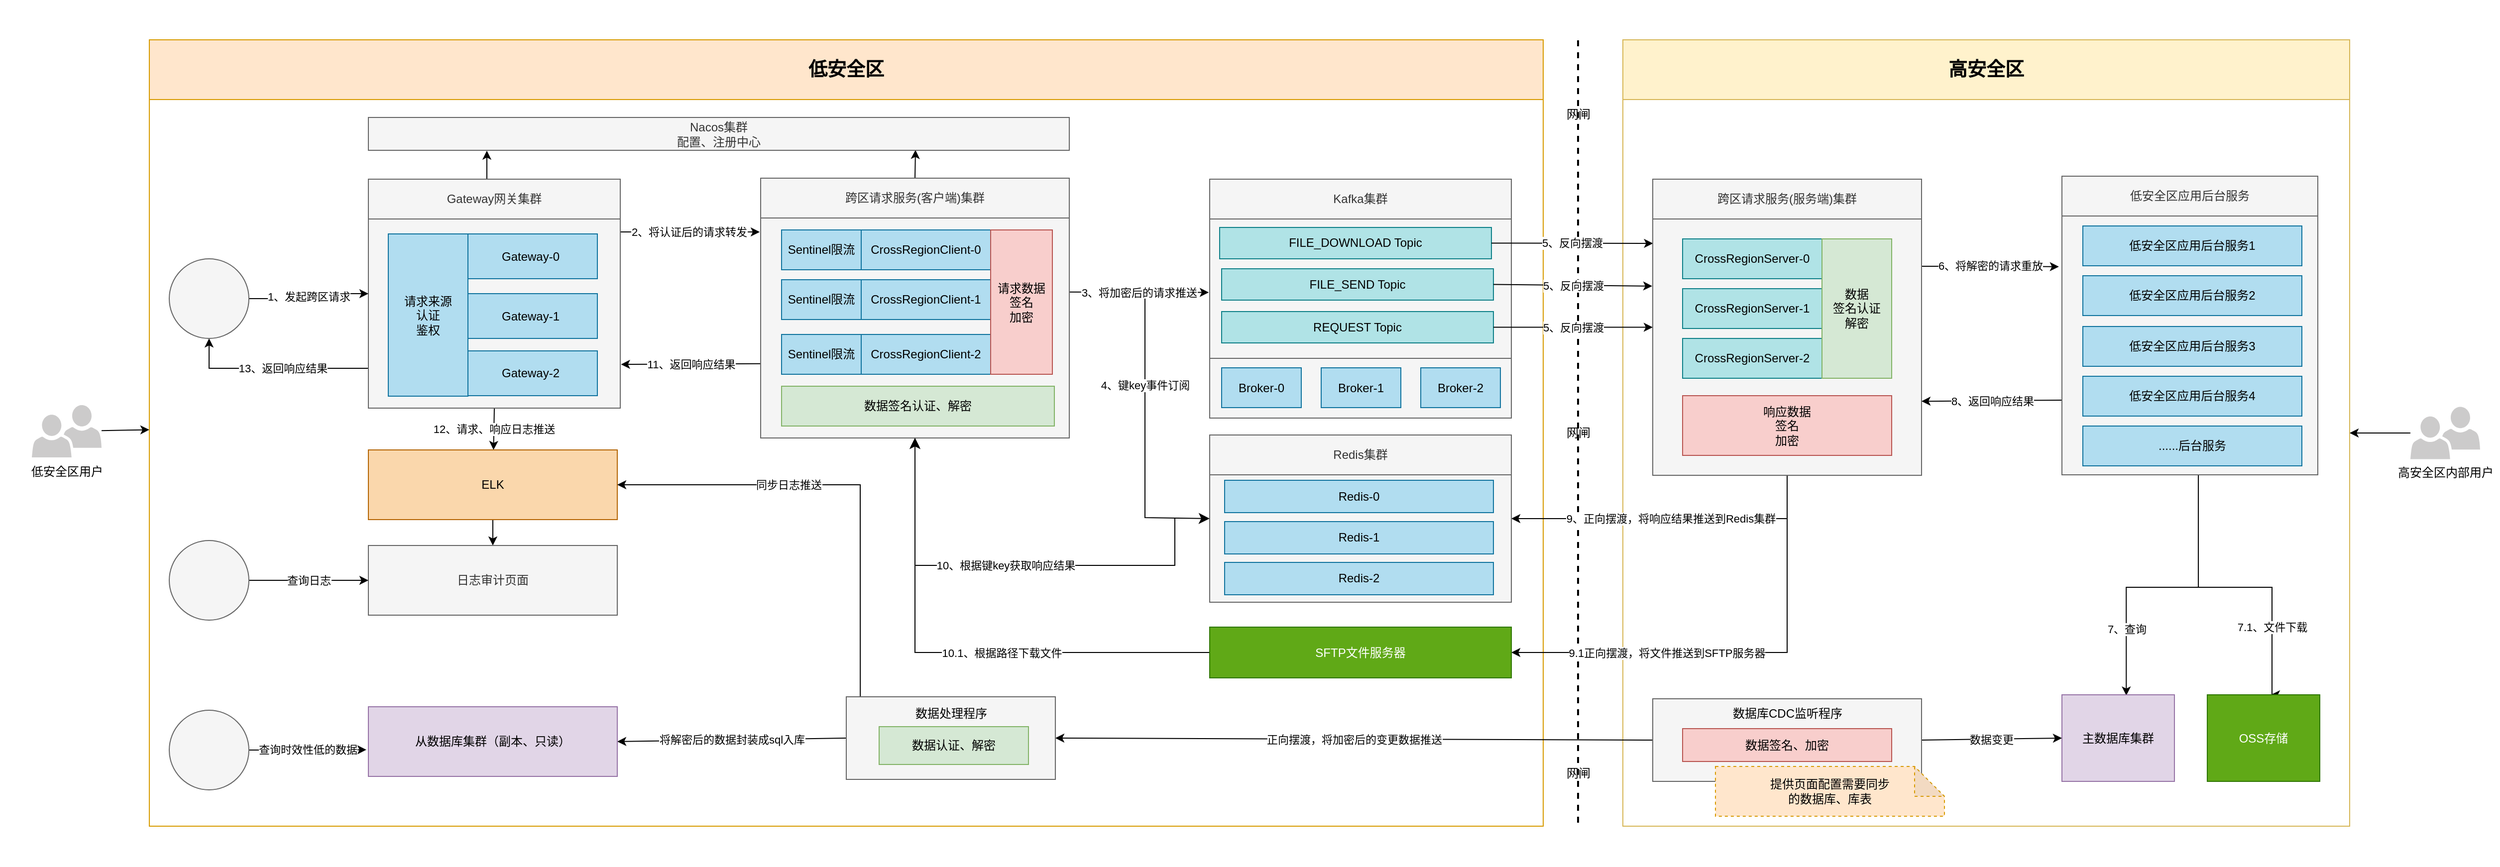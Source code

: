 <mxfile version="20.8.16" type="device"><diagram name="Page-1" id="55a83fd1-7818-8e21-69c5-c3457e3827bb"><mxGraphModel dx="2519" dy="952" grid="1" gridSize="10" guides="1" tooltips="1" connect="1" arrows="1" fold="1" page="1" pageScale="1" pageWidth="1100" pageHeight="850" background="none" math="0" shadow="0"><root><mxCell id="0"/><mxCell id="1" parent="0"/><mxCell id="TKQyDBpQea_o-T3jq619-153" value="" style="rounded=0;whiteSpace=wrap;html=1;strokeWidth=1;strokeColor=none;" parent="1" vertex="1"><mxGeometry x="-410" y="20" width="2510" height="870" as="geometry"/></mxCell><mxCell id="TKQyDBpQea_o-T3jq619-151" value="" style="rounded=0;whiteSpace=wrap;html=1;strokeWidth=1;strokeColor=#D6B656;" parent="1" vertex="1"><mxGeometry x="1220" y="60" width="730" height="790" as="geometry"/></mxCell><mxCell id="TKQyDBpQea_o-T3jq619-152" value="高安全区" style="rounded=0;whiteSpace=wrap;html=1;strokeWidth=1;fontStyle=1;fontSize=19;fillColor=#fff2cc;strokeColor=#d6b656;" parent="1" vertex="1"><mxGeometry x="1220" y="60" width="730" height="60" as="geometry"/></mxCell><mxCell id="TKQyDBpQea_o-T3jq619-149" value="" style="rounded=0;whiteSpace=wrap;html=1;strokeWidth=1;strokeColor=#d79b00;" parent="1" vertex="1"><mxGeometry x="-260" y="60" width="1400" height="790" as="geometry"/></mxCell><mxCell id="TKQyDBpQea_o-T3jq619-58" value="2、将认证后的请求转发" style="rounded=0;orthogonalLoop=1;jettySize=auto;html=1;entryX=-0.003;entryY=0.207;entryDx=0;entryDy=0;entryPerimeter=0;" parent="1" target="TKQyDBpQea_o-T3jq619-21" edge="1"><mxGeometry x="0.007" relative="1" as="geometry"><mxPoint x="210" y="253" as="sourcePoint"/><mxPoint as="offset"/></mxGeometry></mxCell><mxCell id="TKQyDBpQea_o-T3jq619-119" value="13、返回响应结果" style="edgeStyle=orthogonalEdgeStyle;rounded=0;orthogonalLoop=1;jettySize=auto;html=1;exitX=0;exitY=0.75;exitDx=0;exitDy=0;entryX=0.5;entryY=1;entryDx=0;entryDy=0;" parent="1" source="TKQyDBpQea_o-T3jq619-13" target="TKQyDBpQea_o-T3jq619-2" edge="1"><mxGeometry relative="1" as="geometry"><Array as="points"><mxPoint x="-40" y="390"/><mxPoint x="-200" y="390"/></Array></mxGeometry></mxCell><mxCell id="TKQyDBpQea_o-T3jq619-130" value="12、请求、响应日志推送" style="edgeStyle=none;rounded=0;orthogonalLoop=1;jettySize=auto;html=1;exitX=0.5;exitY=1;exitDx=0;exitDy=0;" parent="1" source="TKQyDBpQea_o-T3jq619-13" target="TKQyDBpQea_o-T3jq619-15" edge="1"><mxGeometry relative="1" as="geometry"/></mxCell><mxCell id="TKQyDBpQea_o-T3jq619-13" value="" style="rounded=0;whiteSpace=wrap;html=1;fillColor=#f5f5f5;fontColor=#333333;strokeColor=#666666;" parent="1" vertex="1"><mxGeometry x="-40" y="200" width="253" height="230" as="geometry"/></mxCell><mxCell id="TKQyDBpQea_o-T3jq619-19" value="1、发起跨区请求" style="edgeStyle=orthogonalEdgeStyle;rounded=0;orthogonalLoop=1;jettySize=auto;html=1;exitX=1;exitY=0.5;exitDx=0;exitDy=0;entryX=0;entryY=0.5;entryDx=0;entryDy=0;" parent="1" source="TKQyDBpQea_o-T3jq619-2" target="TKQyDBpQea_o-T3jq619-13" edge="1"><mxGeometry x="-0.005" relative="1" as="geometry"><mxPoint as="offset"/></mxGeometry></mxCell><mxCell id="TKQyDBpQea_o-T3jq619-2" value="" style="ellipse;whiteSpace=wrap;html=1;aspect=fixed;fillColor=#f5f5f5;fontColor=#333333;strokeColor=#666666;" parent="1" vertex="1"><mxGeometry x="-240" y="280" width="80" height="80" as="geometry"/></mxCell><mxCell id="TKQyDBpQea_o-T3jq619-116" style="edgeStyle=orthogonalEdgeStyle;rounded=0;orthogonalLoop=1;jettySize=auto;html=1;exitX=0.5;exitY=0;exitDx=0;exitDy=0;entryX=0.17;entryY=1.011;entryDx=0;entryDy=0;entryPerimeter=0;" parent="1" source="TKQyDBpQea_o-T3jq619-4" target="TKQyDBpQea_o-T3jq619-20" edge="1"><mxGeometry relative="1" as="geometry"/></mxCell><mxCell id="TKQyDBpQea_o-T3jq619-4" value="Gateway网关集群" style="rounded=0;whiteSpace=wrap;html=1;" parent="1" vertex="1"><mxGeometry x="-40" y="200" width="253" height="40" as="geometry"/></mxCell><mxCell id="TKQyDBpQea_o-T3jq619-9" value="Gateway-0" style="rounded=0;whiteSpace=wrap;html=1;fillColor=#b1ddf0;strokeColor=#10739e;" parent="1" vertex="1"><mxGeometry x="56" y="255" width="134" height="45" as="geometry"/></mxCell><mxCell id="TKQyDBpQea_o-T3jq619-11" value="Gateway-1" style="rounded=0;whiteSpace=wrap;html=1;fillColor=#b1ddf0;strokeColor=#10739e;" parent="1" vertex="1"><mxGeometry x="56" y="315" width="134" height="45" as="geometry"/></mxCell><mxCell id="TKQyDBpQea_o-T3jq619-12" value="Gateway-2" style="rounded=0;whiteSpace=wrap;html=1;fillColor=#b1ddf0;strokeColor=#10739e;" parent="1" vertex="1"><mxGeometry x="56" y="372.5" width="134" height="45" as="geometry"/></mxCell><mxCell id="TKQyDBpQea_o-T3jq619-18" style="edgeStyle=orthogonalEdgeStyle;rounded=0;orthogonalLoop=1;jettySize=auto;html=1;exitX=0.5;exitY=1;exitDx=0;exitDy=0;entryX=0.5;entryY=0;entryDx=0;entryDy=0;" parent="1" source="TKQyDBpQea_o-T3jq619-15" target="TKQyDBpQea_o-T3jq619-17" edge="1"><mxGeometry relative="1" as="geometry"/></mxCell><mxCell id="TKQyDBpQea_o-T3jq619-15" value="ELK" style="rounded=0;whiteSpace=wrap;html=1;fillColor=#fad7ac;strokeColor=#b46504;" parent="1" vertex="1"><mxGeometry x="-40" y="472" width="250" height="70" as="geometry"/></mxCell><mxCell id="TKQyDBpQea_o-T3jq619-17" value="日志审计页面" style="rounded=0;whiteSpace=wrap;html=1;fillColor=#f5f5f5;fontColor=#333333;strokeColor=#666666;" parent="1" vertex="1"><mxGeometry x="-40" y="568" width="250" height="70" as="geometry"/></mxCell><mxCell id="TKQyDBpQea_o-T3jq619-20" value="Nacos集群&lt;br&gt;配置、注册中心" style="rounded=0;whiteSpace=wrap;html=1;labelPosition=center;verticalLabelPosition=middle;align=center;verticalAlign=middle;" parent="1" vertex="1"><mxGeometry x="-40" y="138" width="700" height="33" as="geometry"/></mxCell><mxCell id="TKQyDBpQea_o-T3jq619-57" value="3、将加密后的请求推送" style="rounded=0;orthogonalLoop=1;jettySize=auto;html=1;exitX=0.999;exitY=0.438;exitDx=0;exitDy=0;entryX=-0.003;entryY=0.474;entryDx=0;entryDy=0;entryPerimeter=0;exitPerimeter=0;" parent="1" source="TKQyDBpQea_o-T3jq619-21" target="TKQyDBpQea_o-T3jq619-27" edge="1"><mxGeometry relative="1" as="geometry"/></mxCell><mxCell id="TKQyDBpQea_o-T3jq619-91" value="11、返回响应结果" style="rounded=0;orthogonalLoop=1;jettySize=auto;html=1;exitX=-0.001;exitY=0.714;exitDx=0;exitDy=0;exitPerimeter=0;entryX=1.003;entryY=0.809;entryDx=0;entryDy=0;entryPerimeter=0;" parent="1" source="TKQyDBpQea_o-T3jq619-21" target="TKQyDBpQea_o-T3jq619-13" edge="1"><mxGeometry relative="1" as="geometry"><mxPoint x="210" y="385" as="targetPoint"/></mxGeometry></mxCell><mxCell id="TKQyDBpQea_o-T3jq619-21" value="" style="rounded=0;whiteSpace=wrap;html=1;fillColor=#f5f5f5;fontColor=#333333;strokeColor=#666666;" parent="1" vertex="1"><mxGeometry x="354" y="199" width="310" height="261" as="geometry"/></mxCell><mxCell id="TKQyDBpQea_o-T3jq619-117" style="edgeStyle=orthogonalEdgeStyle;rounded=0;orthogonalLoop=1;jettySize=auto;html=1;exitX=0.5;exitY=0;exitDx=0;exitDy=0;entryX=0.785;entryY=0.989;entryDx=0;entryDy=0;entryPerimeter=0;" parent="1" source="TKQyDBpQea_o-T3jq619-22" target="TKQyDBpQea_o-T3jq619-20" edge="1"><mxGeometry relative="1" as="geometry"/></mxCell><mxCell id="TKQyDBpQea_o-T3jq619-22" value="跨区请求服务(客户端)集群" style="rounded=0;whiteSpace=wrap;html=1;fillColor=#f5f5f5;fontColor=#333333;strokeColor=#666666;" parent="1" vertex="1"><mxGeometry x="354" y="199" width="310" height="40" as="geometry"/></mxCell><mxCell id="TKQyDBpQea_o-T3jq619-23" value="CrossRegionClient-0" style="rounded=0;whiteSpace=wrap;html=1;fillColor=#b1ddf0;strokeColor=#10739e;" parent="1" vertex="1"><mxGeometry x="455" y="251" width="130" height="40" as="geometry"/></mxCell><mxCell id="TKQyDBpQea_o-T3jq619-24" value="CrossRegionClient-1" style="rounded=0;whiteSpace=wrap;html=1;fillColor=#b1ddf0;strokeColor=#10739e;" parent="1" vertex="1"><mxGeometry x="455" y="301" width="130" height="40" as="geometry"/></mxCell><mxCell id="TKQyDBpQea_o-T3jq619-25" value="CrossRegionClient-2" style="rounded=0;whiteSpace=wrap;html=1;fillColor=#b1ddf0;strokeColor=#10739e;" parent="1" vertex="1"><mxGeometry x="455" y="356" width="130" height="40" as="geometry"/></mxCell><mxCell id="TKQyDBpQea_o-T3jq619-27" value="" style="rounded=0;whiteSpace=wrap;html=1;fillColor=#f5f5f5;fontColor=#333333;strokeColor=#666666;" parent="1" vertex="1"><mxGeometry x="805" y="200" width="303" height="240" as="geometry"/></mxCell><mxCell id="TKQyDBpQea_o-T3jq619-28" value="Kafka集群" style="rounded=0;whiteSpace=wrap;html=1;fillColor=#f5f5f5;fontColor=#333333;strokeColor=#666666;" parent="1" vertex="1"><mxGeometry x="805" y="200" width="303" height="40" as="geometry"/></mxCell><mxCell id="TKQyDBpQea_o-T3jq619-29" value="Broker-0" style="rounded=0;whiteSpace=wrap;html=1;fillColor=#b1ddf0;strokeColor=#10739e;" parent="1" vertex="1"><mxGeometry x="817" y="389.5" width="80" height="40" as="geometry"/></mxCell><mxCell id="TKQyDBpQea_o-T3jq619-30" value="Broker-1" style="rounded=0;whiteSpace=wrap;html=1;fillColor=#b1ddf0;strokeColor=#10739e;" parent="1" vertex="1"><mxGeometry x="917" y="389.5" width="80" height="40" as="geometry"/></mxCell><mxCell id="TKQyDBpQea_o-T3jq619-31" value="Broker-2" style="rounded=0;whiteSpace=wrap;html=1;fillColor=#b1ddf0;strokeColor=#10739e;" parent="1" vertex="1"><mxGeometry x="1017" y="389.5" width="80" height="40" as="geometry"/></mxCell><mxCell id="TKQyDBpQea_o-T3jq619-32" value="" style="line;strokeWidth=1;html=1;fillColor=#f5f5f5;fontColor=#333333;strokeColor=#666666;" parent="1" vertex="1"><mxGeometry x="805" y="375" width="303" height="10" as="geometry"/></mxCell><mxCell id="TKQyDBpQea_o-T3jq619-33" value="REQUEST Topic" style="rounded=0;whiteSpace=wrap;html=1;strokeWidth=1;fillColor=#b0e3e6;strokeColor=#0e8088;" parent="1" vertex="1"><mxGeometry x="817" y="333" width="273" height="31.5" as="geometry"/></mxCell><mxCell id="TKQyDBpQea_o-T3jq619-34" value="FILE_SEND Topic" style="rounded=0;whiteSpace=wrap;html=1;strokeWidth=1;fillColor=#b0e3e6;strokeColor=#0e8088;" parent="1" vertex="1"><mxGeometry x="817" y="290" width="273" height="31.5" as="geometry"/></mxCell><mxCell id="TKQyDBpQea_o-T3jq619-35" value="FILE_DOWNLOAD Topic" style="rounded=0;whiteSpace=wrap;html=1;strokeWidth=1;fillColor=#b0e3e6;strokeColor=#0e8088;" parent="1" vertex="1"><mxGeometry x="815" y="248.5" width="273" height="31.5" as="geometry"/></mxCell><mxCell id="TKQyDBpQea_o-T3jq619-39" value="" style="line;strokeWidth=2;direction=south;html=1;dashed=1;" parent="1" vertex="1"><mxGeometry x="1170" y="60.5" width="10" height="790.5" as="geometry"/></mxCell><mxCell id="TKQyDBpQea_o-T3jq619-43" value="网闸" style="text;html=1;align=center;verticalAlign=middle;resizable=0;points=[];autosize=1;strokeColor=none;fillColor=none;" parent="1" vertex="1"><mxGeometry x="1420" y="375" width="50" height="30" as="geometry"/></mxCell><mxCell id="TKQyDBpQea_o-T3jq619-51" value="5、反向摆渡" style="edgeStyle=orthogonalEdgeStyle;rounded=0;orthogonalLoop=1;jettySize=auto;html=1;exitX=0;exitY=0.5;exitDx=0;exitDy=0;startArrow=classic;startFill=1;endArrow=none;endFill=0;" parent="1" source="TKQyDBpQea_o-T3jq619-44" target="TKQyDBpQea_o-T3jq619-33" edge="1"><mxGeometry relative="1" as="geometry"/></mxCell><mxCell id="TKQyDBpQea_o-T3jq619-73" value="6、将解密的请求重放" style="edgeStyle=orthogonalEdgeStyle;rounded=0;orthogonalLoop=1;jettySize=auto;html=1;exitX=0.999;exitY=0.294;exitDx=0;exitDy=0;entryX=-0.012;entryY=0.303;entryDx=0;entryDy=0;entryPerimeter=0;exitPerimeter=0;" parent="1" source="TKQyDBpQea_o-T3jq619-44" target="TKQyDBpQea_o-T3jq619-62" edge="1"><mxGeometry relative="1" as="geometry"/></mxCell><mxCell id="TKQyDBpQea_o-T3jq619-88" value="9、正向摆渡，将响应结果推送到Redis集群" style="edgeStyle=orthogonalEdgeStyle;rounded=0;orthogonalLoop=1;jettySize=auto;html=1;exitX=0.5;exitY=1;exitDx=0;exitDy=0;entryX=1;entryY=0.5;entryDx=0;entryDy=0;" parent="1" source="TKQyDBpQea_o-T3jq619-44" target="TKQyDBpQea_o-T3jq619-78" edge="1"><mxGeometry relative="1" as="geometry"/></mxCell><mxCell id="TKQyDBpQea_o-T3jq619-124" value="5、反向摆渡" style="rounded=0;orthogonalLoop=1;jettySize=auto;html=1;exitX=-0.002;exitY=0.361;exitDx=0;exitDy=0;entryX=1;entryY=0.5;entryDx=0;entryDy=0;exitPerimeter=0;endArrow=none;endFill=0;startArrow=classic;startFill=1;" parent="1" source="TKQyDBpQea_o-T3jq619-44" target="TKQyDBpQea_o-T3jq619-34" edge="1"><mxGeometry relative="1" as="geometry"/></mxCell><mxCell id="TKQyDBpQea_o-T3jq619-125" value="5、反向摆渡" style="edgeStyle=none;rounded=0;orthogonalLoop=1;jettySize=auto;html=1;exitX=0.001;exitY=0.217;exitDx=0;exitDy=0;entryX=1;entryY=0.5;entryDx=0;entryDy=0;exitPerimeter=0;startArrow=classic;startFill=1;endArrow=none;endFill=0;" parent="1" source="TKQyDBpQea_o-T3jq619-44" target="TKQyDBpQea_o-T3jq619-35" edge="1"><mxGeometry relative="1" as="geometry"/></mxCell><mxCell id="TKQyDBpQea_o-T3jq619-137" value="9.1正向摆渡，将文件推送到SFTP服务器" style="edgeStyle=orthogonalEdgeStyle;rounded=0;orthogonalLoop=1;jettySize=auto;html=1;exitX=0.5;exitY=1;exitDx=0;exitDy=0;entryX=1;entryY=0.5;entryDx=0;entryDy=0;" parent="1" source="TKQyDBpQea_o-T3jq619-44" target="TKQyDBpQea_o-T3jq619-135" edge="1"><mxGeometry x="0.315" relative="1" as="geometry"><mxPoint as="offset"/></mxGeometry></mxCell><mxCell id="TKQyDBpQea_o-T3jq619-44" value="" style="rounded=0;whiteSpace=wrap;html=1;fillColor=#f5f5f5;fontColor=#333333;strokeColor=#666666;" parent="1" vertex="1"><mxGeometry x="1250" y="200" width="270" height="297.5" as="geometry"/></mxCell><mxCell id="TKQyDBpQea_o-T3jq619-45" value="跨区请求服务(服务端)集群&lt;br&gt;" style="rounded=0;whiteSpace=wrap;html=1;fillColor=#f5f5f5;fontColor=#333333;strokeColor=#666666;" parent="1" vertex="1"><mxGeometry x="1250" y="200" width="270" height="40" as="geometry"/></mxCell><mxCell id="TKQyDBpQea_o-T3jq619-46" value="CrossRegionServer-0" style="rounded=0;whiteSpace=wrap;html=1;fillColor=#b0e3e6;strokeColor=#0e8088;" parent="1" vertex="1"><mxGeometry x="1280" y="260" width="140" height="40" as="geometry"/></mxCell><mxCell id="TKQyDBpQea_o-T3jq619-47" value="CrossRegionServer-1" style="rounded=0;whiteSpace=wrap;html=1;fillColor=#b0e3e6;strokeColor=#0e8088;" parent="1" vertex="1"><mxGeometry x="1280" y="310" width="140" height="40" as="geometry"/></mxCell><mxCell id="TKQyDBpQea_o-T3jq619-48" value="CrossRegionServer-2" style="rounded=0;whiteSpace=wrap;html=1;fillColor=#b0e3e6;strokeColor=#0e8088;" parent="1" vertex="1"><mxGeometry x="1280" y="360" width="140" height="40" as="geometry"/></mxCell><mxCell id="TKQyDBpQea_o-T3jq619-59" value="Sentinel限流" style="rounded=0;whiteSpace=wrap;html=1;strokeWidth=1;fillColor=#b1ddf0;strokeColor=#10739e;" parent="1" vertex="1"><mxGeometry x="375" y="251" width="80" height="40" as="geometry"/></mxCell><mxCell id="TKQyDBpQea_o-T3jq619-60" value="Sentinel限流" style="rounded=0;whiteSpace=wrap;html=1;strokeWidth=1;fillColor=#b1ddf0;strokeColor=#10739e;" parent="1" vertex="1"><mxGeometry x="375" y="301" width="80" height="40" as="geometry"/></mxCell><mxCell id="TKQyDBpQea_o-T3jq619-61" value="Sentinel限流" style="rounded=0;whiteSpace=wrap;html=1;strokeWidth=1;fillColor=#b1ddf0;strokeColor=#10739e;" parent="1" vertex="1"><mxGeometry x="375" y="356" width="80" height="40" as="geometry"/></mxCell><mxCell id="TKQyDBpQea_o-T3jq619-76" value="8、返回响应结果" style="rounded=0;orthogonalLoop=1;jettySize=auto;html=1;exitX=0;exitY=0.75;exitDx=0;exitDy=0;entryX=1;entryY=0.75;entryDx=0;entryDy=0;" parent="1" source="TKQyDBpQea_o-T3jq619-62" target="TKQyDBpQea_o-T3jq619-44" edge="1"><mxGeometry relative="1" as="geometry"/></mxCell><mxCell id="TKQyDBpQea_o-T3jq619-145" value="7.1、文件下载" style="edgeStyle=orthogonalEdgeStyle;rounded=0;orthogonalLoop=1;jettySize=auto;html=1;exitX=0.5;exitY=1;exitDx=0;exitDy=0;entryX=0.566;entryY=0;entryDx=0;entryDy=0;entryPerimeter=0;" parent="1" source="TKQyDBpQea_o-T3jq619-62" target="TKQyDBpQea_o-T3jq619-131" edge="1"><mxGeometry x="0.542" relative="1" as="geometry"><Array as="points"><mxPoint x="1798" y="497"/><mxPoint x="1798" y="610"/><mxPoint x="1872" y="610"/></Array><mxPoint as="offset"/></mxGeometry></mxCell><mxCell id="TKQyDBpQea_o-T3jq619-146" value="7、查询" style="edgeStyle=orthogonalEdgeStyle;rounded=0;orthogonalLoop=1;jettySize=auto;html=1;exitX=0.5;exitY=1;exitDx=0;exitDy=0;entryX=0.572;entryY=0.008;entryDx=0;entryDy=0;entryPerimeter=0;" parent="1" source="TKQyDBpQea_o-T3jq619-62" target="TKQyDBpQea_o-T3jq619-68" edge="1"><mxGeometry x="0.549" relative="1" as="geometry"><Array as="points"><mxPoint x="1798" y="497"/><mxPoint x="1798" y="610"/><mxPoint x="1726" y="610"/></Array><mxPoint y="1" as="offset"/></mxGeometry></mxCell><mxCell id="TKQyDBpQea_o-T3jq619-62" value="" style="rounded=0;whiteSpace=wrap;html=1;strokeWidth=1;fillColor=#f5f5f5;fontColor=#333333;strokeColor=#666666;" parent="1" vertex="1"><mxGeometry x="1661" y="197" width="257" height="300" as="geometry"/></mxCell><mxCell id="TKQyDBpQea_o-T3jq619-68" value="主数据库集群" style="rounded=0;whiteSpace=wrap;html=1;strokeWidth=1;fillColor=#e1d5e7;strokeColor=#9673a6;" parent="1" vertex="1"><mxGeometry x="1661" y="718" width="113" height="87" as="geometry"/></mxCell><mxCell id="TKQyDBpQea_o-T3jq619-71" value="数据&lt;br&gt;签名认证&lt;br&gt;解密" style="rounded=0;whiteSpace=wrap;html=1;strokeWidth=1;fillColor=#d5e8d4;strokeColor=#82b366;" parent="1" vertex="1"><mxGeometry x="1420" y="260" width="70" height="140" as="geometry"/></mxCell><mxCell id="TKQyDBpQea_o-T3jq619-72" value="请求来源&lt;br&gt;认证&lt;br&gt;鉴权" style="rounded=0;whiteSpace=wrap;html=1;strokeWidth=1;fillColor=#b1ddf0;strokeColor=#10739e;" parent="1" vertex="1"><mxGeometry x="-20" y="255" width="80" height="163" as="geometry"/></mxCell><mxCell id="TKQyDBpQea_o-T3jq619-74" value="数据签名认证、解密" style="rounded=0;whiteSpace=wrap;html=1;strokeWidth=1;fillColor=#d5e8d4;strokeColor=#82b366;" parent="1" vertex="1"><mxGeometry x="375" y="408" width="274" height="40" as="geometry"/></mxCell><mxCell id="TKQyDBpQea_o-T3jq619-77" value="响应数据&lt;br&gt;签名&lt;br&gt;加密" style="rounded=0;whiteSpace=wrap;html=1;strokeWidth=1;fillColor=#f8cecc;strokeColor=#b85450;" parent="1" vertex="1"><mxGeometry x="1280" y="417.5" width="210" height="60" as="geometry"/></mxCell><mxCell id="TKQyDBpQea_o-T3jq619-78" value="" style="rounded=0;whiteSpace=wrap;html=1;fillColor=#f5f5f5;fontColor=#333333;strokeColor=#666666;" parent="1" vertex="1"><mxGeometry x="805" y="457" width="303" height="168" as="geometry"/></mxCell><mxCell id="TKQyDBpQea_o-T3jq619-79" value="Redis集群" style="rounded=0;whiteSpace=wrap;html=1;fillColor=#f5f5f5;fontColor=#333333;strokeColor=#666666;" parent="1" vertex="1"><mxGeometry x="805" y="457" width="303" height="40" as="geometry"/></mxCell><mxCell id="TKQyDBpQea_o-T3jq619-80" value="Redis-0" style="rounded=0;whiteSpace=wrap;html=1;fillColor=#b1ddf0;strokeColor=#10739e;" parent="1" vertex="1"><mxGeometry x="820" y="502.5" width="270" height="32.5" as="geometry"/></mxCell><mxCell id="TKQyDBpQea_o-T3jq619-81" value="Redis-1" style="rounded=0;whiteSpace=wrap;html=1;fillColor=#b1ddf0;strokeColor=#10739e;" parent="1" vertex="1"><mxGeometry x="820" y="544" width="270" height="32.5" as="geometry"/></mxCell><mxCell id="TKQyDBpQea_o-T3jq619-82" value="Redis-2" style="rounded=0;whiteSpace=wrap;html=1;fillColor=#b1ddf0;strokeColor=#10739e;" parent="1" vertex="1"><mxGeometry x="820" y="585" width="270" height="32.5" as="geometry"/></mxCell><mxCell id="TKQyDBpQea_o-T3jq619-86" value="" style="elbow=vertical;endArrow=classic;html=1;rounded=0;endSize=8;startSize=8;entryX=0;entryY=0.5;entryDx=0;entryDy=0;" parent="1" target="TKQyDBpQea_o-T3jq619-78" edge="1"><mxGeometry width="50" height="50" relative="1" as="geometry"><mxPoint x="740" y="320" as="sourcePoint"/><mxPoint x="800" y="540" as="targetPoint"/><Array as="points"><mxPoint x="740" y="540"/></Array></mxGeometry></mxCell><mxCell id="TKQyDBpQea_o-T3jq619-87" value="4、键key事件订阅" style="edgeLabel;html=1;align=center;verticalAlign=middle;resizable=0;points=[];" parent="TKQyDBpQea_o-T3jq619-86" vertex="1" connectable="0"><mxGeometry x="-0.277" y="1" relative="1" as="geometry"><mxPoint x="-1" y="-16" as="offset"/></mxGeometry></mxCell><mxCell id="TKQyDBpQea_o-T3jq619-89" value="10、根据键key获取响应结果" style="edgeStyle=segmentEdgeStyle;endArrow=classic;html=1;curved=0;rounded=0;endSize=8;startSize=8;entryX=0.5;entryY=1;entryDx=0;entryDy=0;" parent="1" target="TKQyDBpQea_o-T3jq619-21" edge="1"><mxGeometry width="50" height="50" relative="1" as="geometry"><mxPoint x="770" y="540" as="sourcePoint"/><mxPoint x="950" y="710" as="targetPoint"/><Array as="points"><mxPoint x="770" y="540"/><mxPoint x="770" y="588"/><mxPoint x="509" y="588"/></Array></mxGeometry></mxCell><mxCell id="TKQyDBpQea_o-T3jq619-92" value="请求数据&lt;br style=&quot;border-color: var(--border-color);&quot;&gt;签名&lt;br style=&quot;border-color: var(--border-color);&quot;&gt;加密" style="rounded=0;whiteSpace=wrap;html=1;strokeWidth=1;fillColor=#f8cecc;strokeColor=#b85450;" parent="1" vertex="1"><mxGeometry x="585" y="251" width="62" height="145" as="geometry"/></mxCell><mxCell id="TKQyDBpQea_o-T3jq619-99" value="数据变更" style="edgeStyle=none;rounded=0;orthogonalLoop=1;jettySize=auto;html=1;exitX=1;exitY=0.5;exitDx=0;exitDy=0;entryX=0;entryY=0.5;entryDx=0;entryDy=0;" parent="1" source="TKQyDBpQea_o-T3jq619-95" target="TKQyDBpQea_o-T3jq619-68" edge="1"><mxGeometry relative="1" as="geometry"/></mxCell><mxCell id="TKQyDBpQea_o-T3jq619-103" value="正向摆渡，将加密后的变更数据推送" style="edgeStyle=none;rounded=0;orthogonalLoop=1;jettySize=auto;html=1;exitX=0;exitY=0.5;exitDx=0;exitDy=0;entryX=1;entryY=0.5;entryDx=0;entryDy=0;" parent="1" source="TKQyDBpQea_o-T3jq619-95" target="TKQyDBpQea_o-T3jq619-100" edge="1"><mxGeometry relative="1" as="geometry"/></mxCell><mxCell id="TKQyDBpQea_o-T3jq619-95" value="" style="rounded=0;whiteSpace=wrap;html=1;strokeWidth=1;labelPosition=center;verticalLabelPosition=middle;align=center;verticalAlign=middle;textDirection=ltr;fillColor=#f5f5f5;fontColor=#333333;strokeColor=#666666;" parent="1" vertex="1"><mxGeometry x="1250" y="722" width="270" height="83" as="geometry"/></mxCell><mxCell id="TKQyDBpQea_o-T3jq619-97" value="数据库CDC监听程序" style="text;html=1;align=center;verticalAlign=middle;resizable=0;points=[];autosize=1;strokeColor=none;fillColor=none;" parent="1" vertex="1"><mxGeometry x="1320" y="722" width="130" height="30" as="geometry"/></mxCell><mxCell id="TKQyDBpQea_o-T3jq619-98" value="数据签名、加密" style="rounded=0;whiteSpace=wrap;html=1;strokeWidth=1;fillColor=#f8cecc;strokeColor=#b85450;" parent="1" vertex="1"><mxGeometry x="1280" y="752" width="210" height="33" as="geometry"/></mxCell><mxCell id="TKQyDBpQea_o-T3jq619-107" value="将解密后的数据封装成sql入库" style="edgeStyle=none;rounded=0;orthogonalLoop=1;jettySize=auto;html=1;exitX=0;exitY=0.5;exitDx=0;exitDy=0;entryX=1;entryY=0.5;entryDx=0;entryDy=0;" parent="1" source="TKQyDBpQea_o-T3jq619-100" target="TKQyDBpQea_o-T3jq619-106" edge="1"><mxGeometry relative="1" as="geometry"/></mxCell><mxCell id="TKQyDBpQea_o-T3jq619-128" value="同步日志推送" style="edgeStyle=none;rounded=0;orthogonalLoop=1;jettySize=auto;html=1;exitX=0.067;exitY=0.003;exitDx=0;exitDy=0;entryX=1;entryY=0.5;entryDx=0;entryDy=0;exitPerimeter=0;" parent="1" source="TKQyDBpQea_o-T3jq619-100" target="TKQyDBpQea_o-T3jq619-15" edge="1"><mxGeometry x="0.248" relative="1" as="geometry"><Array as="points"><mxPoint x="454" y="507"/></Array><mxPoint as="offset"/></mxGeometry></mxCell><mxCell id="TKQyDBpQea_o-T3jq619-100" value="" style="rounded=0;whiteSpace=wrap;html=1;strokeWidth=1;labelPosition=center;verticalLabelPosition=middle;align=center;verticalAlign=middle;textDirection=ltr;fillColor=#f5f5f5;fontColor=#333333;strokeColor=#666666;" parent="1" vertex="1"><mxGeometry x="440" y="720" width="210" height="83" as="geometry"/></mxCell><mxCell id="TKQyDBpQea_o-T3jq619-101" value="数据处理程序" style="text;html=1;align=center;verticalAlign=middle;resizable=0;points=[];autosize=1;strokeColor=none;fillColor=none;" parent="1" vertex="1"><mxGeometry x="495" y="722" width="100" height="30" as="geometry"/></mxCell><mxCell id="TKQyDBpQea_o-T3jq619-102" value="数据认证、解密" style="rounded=0;whiteSpace=wrap;html=1;strokeWidth=1;fillColor=#d5e8d4;strokeColor=#82b366;" parent="1" vertex="1"><mxGeometry x="473" y="750" width="150" height="38" as="geometry"/></mxCell><mxCell id="TKQyDBpQea_o-T3jq619-104" value="网闸" style="text;html=1;align=center;verticalAlign=middle;resizable=0;points=[];autosize=1;strokeColor=none;fillColor=none;" parent="1" vertex="1"><mxGeometry x="1150" y="120" width="50" height="30" as="geometry"/></mxCell><mxCell id="TKQyDBpQea_o-T3jq619-105" value="网闸" style="text;html=1;align=center;verticalAlign=middle;resizable=0;points=[];autosize=1;strokeColor=none;fillColor=none;" parent="1" vertex="1"><mxGeometry x="1150" y="782" width="50" height="30" as="geometry"/></mxCell><mxCell id="TKQyDBpQea_o-T3jq619-106" value="从数据库集群（副本、只读）" style="rounded=0;whiteSpace=wrap;html=1;strokeWidth=1;fillColor=#e1d5e7;strokeColor=#9673a6;" parent="1" vertex="1"><mxGeometry x="-40" y="730" width="250" height="70" as="geometry"/></mxCell><mxCell id="TKQyDBpQea_o-T3jq619-110" value="查询日志" style="edgeStyle=none;rounded=0;orthogonalLoop=1;jettySize=auto;html=1;exitX=1;exitY=0.5;exitDx=0;exitDy=0;entryX=0;entryY=0.5;entryDx=0;entryDy=0;" parent="1" source="TKQyDBpQea_o-T3jq619-109" target="TKQyDBpQea_o-T3jq619-17" edge="1"><mxGeometry relative="1" as="geometry"/></mxCell><mxCell id="TKQyDBpQea_o-T3jq619-109" value="" style="ellipse;whiteSpace=wrap;html=1;aspect=fixed;strokeWidth=1;fillColor=#f5f5f5;fontColor=#333333;strokeColor=#666666;" parent="1" vertex="1"><mxGeometry x="-240" y="563" width="80" height="80" as="geometry"/></mxCell><mxCell id="TKQyDBpQea_o-T3jq619-112" value="查询时效性低的数据" style="edgeStyle=none;rounded=0;orthogonalLoop=1;jettySize=auto;html=1;exitX=1;exitY=0.5;exitDx=0;exitDy=0;entryX=-0.008;entryY=0.617;entryDx=0;entryDy=0;entryPerimeter=0;" parent="1" source="TKQyDBpQea_o-T3jq619-111" target="TKQyDBpQea_o-T3jq619-106" edge="1"><mxGeometry relative="1" as="geometry"/></mxCell><mxCell id="TKQyDBpQea_o-T3jq619-111" value="" style="ellipse;whiteSpace=wrap;html=1;aspect=fixed;strokeWidth=1;fillColor=#f5f5f5;fontColor=#333333;strokeColor=#666666;" parent="1" vertex="1"><mxGeometry x="-240" y="733.5" width="80" height="80" as="geometry"/></mxCell><mxCell id="TKQyDBpQea_o-T3jq619-126" value="网闸" style="text;html=1;align=center;verticalAlign=middle;resizable=0;points=[];autosize=1;strokeColor=none;fillColor=none;" parent="1" vertex="1"><mxGeometry x="1150" y="440" width="50" height="30" as="geometry"/></mxCell><mxCell id="TKQyDBpQea_o-T3jq619-131" value="OSS存储" style="rounded=0;whiteSpace=wrap;html=1;strokeWidth=1;fillColor=#60a917;fontColor=#ffffff;strokeColor=#2D7600;" parent="1" vertex="1"><mxGeometry x="1807" y="718" width="113" height="87" as="geometry"/></mxCell><mxCell id="TKQyDBpQea_o-T3jq619-138" value="10.1、根据路径下载文件" style="edgeStyle=orthogonalEdgeStyle;rounded=0;orthogonalLoop=1;jettySize=auto;html=1;exitX=0;exitY=0.5;exitDx=0;exitDy=0;entryX=0.5;entryY=1;entryDx=0;entryDy=0;" parent="1" source="TKQyDBpQea_o-T3jq619-135" target="TKQyDBpQea_o-T3jq619-21" edge="1"><mxGeometry x="-0.181" relative="1" as="geometry"><mxPoint x="510" y="470.0" as="targetPoint"/><mxPoint as="offset"/></mxGeometry></mxCell><mxCell id="TKQyDBpQea_o-T3jq619-135" value="SFTP文件服务器" style="rounded=0;whiteSpace=wrap;html=1;fillColor=#60a917;fontColor=#ffffff;strokeColor=#2D7600;" parent="1" vertex="1"><mxGeometry x="805" y="650" width="303" height="51" as="geometry"/></mxCell><mxCell id="TKQyDBpQea_o-T3jq619-139" value="低安全区应用后台服务" style="rounded=0;whiteSpace=wrap;html=1;fillColor=#f5f5f5;fontColor=#333333;strokeColor=#666666;" parent="1" vertex="1"><mxGeometry x="1661" y="197" width="257" height="40" as="geometry"/></mxCell><mxCell id="TKQyDBpQea_o-T3jq619-140" value="低安全区应用后台服务1" style="rounded=0;whiteSpace=wrap;html=1;fillColor=#b1ddf0;strokeColor=#10739e;" parent="1" vertex="1"><mxGeometry x="1682" y="247" width="220" height="40" as="geometry"/></mxCell><mxCell id="TKQyDBpQea_o-T3jq619-141" value="低安全区应用后台服务2" style="rounded=0;whiteSpace=wrap;html=1;fillColor=#b1ddf0;strokeColor=#10739e;" parent="1" vertex="1"><mxGeometry x="1682" y="297" width="220" height="40" as="geometry"/></mxCell><mxCell id="TKQyDBpQea_o-T3jq619-142" value="低安全区应用后台服务3" style="rounded=0;whiteSpace=wrap;html=1;fillColor=#b1ddf0;strokeColor=#10739e;" parent="1" vertex="1"><mxGeometry x="1682" y="348" width="220" height="40" as="geometry"/></mxCell><mxCell id="TKQyDBpQea_o-T3jq619-143" value="低安全区应用后台服务4" style="rounded=0;whiteSpace=wrap;html=1;fillColor=#b1ddf0;strokeColor=#10739e;" parent="1" vertex="1"><mxGeometry x="1682" y="398" width="220" height="40" as="geometry"/></mxCell><mxCell id="TKQyDBpQea_o-T3jq619-150" value="低安全区" style="rounded=0;whiteSpace=wrap;html=1;strokeWidth=1;fontStyle=1;fontSize=19;fillColor=#ffe6cc;strokeColor=#d79b00;" parent="1" vertex="1"><mxGeometry x="-260" y="60" width="1400" height="60" as="geometry"/></mxCell><mxCell id="TKQyDBpQea_o-T3jq619-154" value="提供页面配置需要同步&lt;br style=&quot;font-size: 12px;&quot;&gt;的数据库、库表" style="shape=note;whiteSpace=wrap;html=1;backgroundOutline=1;darkOpacity=0.05;dashed=1;strokeWidth=1;fontSize=12;fillColor=#ffe6cc;strokeColor=#d79b00;" parent="1" vertex="1"><mxGeometry x="1313" y="790" width="230" height="50" as="geometry"/></mxCell><mxCell id="TKQyDBpQea_o-T3jq619-155" value="Nacos集群&lt;br&gt;配置、注册中心" style="rounded=0;whiteSpace=wrap;html=1;labelPosition=center;verticalLabelPosition=middle;align=center;verticalAlign=middle;fillColor=#f5f5f5;fontColor=#333333;strokeColor=#666666;" parent="1" vertex="1"><mxGeometry x="-40" y="138" width="704" height="33" as="geometry"/></mxCell><mxCell id="TKQyDBpQea_o-T3jq619-156" value="Gateway网关集群" style="rounded=0;whiteSpace=wrap;html=1;fillColor=#f5f5f5;fontColor=#333333;strokeColor=#666666;" parent="1" vertex="1"><mxGeometry x="-40" y="200" width="253" height="40" as="geometry"/></mxCell><mxCell id="TKQyDBpQea_o-T3jq619-157" value="......后台服务" style="rounded=0;whiteSpace=wrap;html=1;fillColor=#b1ddf0;strokeColor=#10739e;" parent="1" vertex="1"><mxGeometry x="1682" y="448" width="220" height="40" as="geometry"/></mxCell><mxCell id="9eGkt56xBrXhSsT7NFD1-2" style="rounded=0;orthogonalLoop=1;jettySize=auto;html=1;startArrow=none;startFill=0;endArrow=classic;endFill=1;" parent="1" source="9eGkt56xBrXhSsT7NFD1-5" edge="1"><mxGeometry relative="1" as="geometry"><mxPoint x="-321" y="451.415" as="sourcePoint"/><mxPoint x="-260" y="451.702" as="targetPoint"/></mxGeometry></mxCell><mxCell id="9eGkt56xBrXhSsT7NFD1-5" value="低安全区用户" style="sketch=0;pointerEvents=1;shadow=0;dashed=0;html=1;strokeColor=none;fillColor=#505050;labelPosition=center;verticalLabelPosition=bottom;verticalAlign=top;outlineConnect=0;align=center;shape=mxgraph.office.users.users_two;fillColor=#CCCBCB;" parent="1" vertex="1"><mxGeometry x="-378" y="427" width="70" height="52.5" as="geometry"/></mxCell><mxCell id="9eGkt56xBrXhSsT7NFD1-6" value="高安全区内部用户" style="sketch=0;pointerEvents=1;shadow=0;dashed=0;html=1;strokeColor=none;fillColor=#505050;labelPosition=center;verticalLabelPosition=bottom;verticalAlign=top;outlineConnect=0;align=center;shape=mxgraph.office.users.users_two;fillColor=#CCCBCB;" parent="1" vertex="1"><mxGeometry x="2011" y="428.75" width="70" height="52.5" as="geometry"/></mxCell><mxCell id="9eGkt56xBrXhSsT7NFD1-7" value="" style="endArrow=classic;html=1;rounded=0;entryX=1;entryY=0.5;entryDx=0;entryDy=0;" parent="1" source="9eGkt56xBrXhSsT7NFD1-6" target="TKQyDBpQea_o-T3jq619-151" edge="1"><mxGeometry width="50" height="50" relative="1" as="geometry"><mxPoint x="1960" y="420" as="sourcePoint"/><mxPoint x="2010" y="370" as="targetPoint"/></mxGeometry></mxCell></root></mxGraphModel></diagram></mxfile>